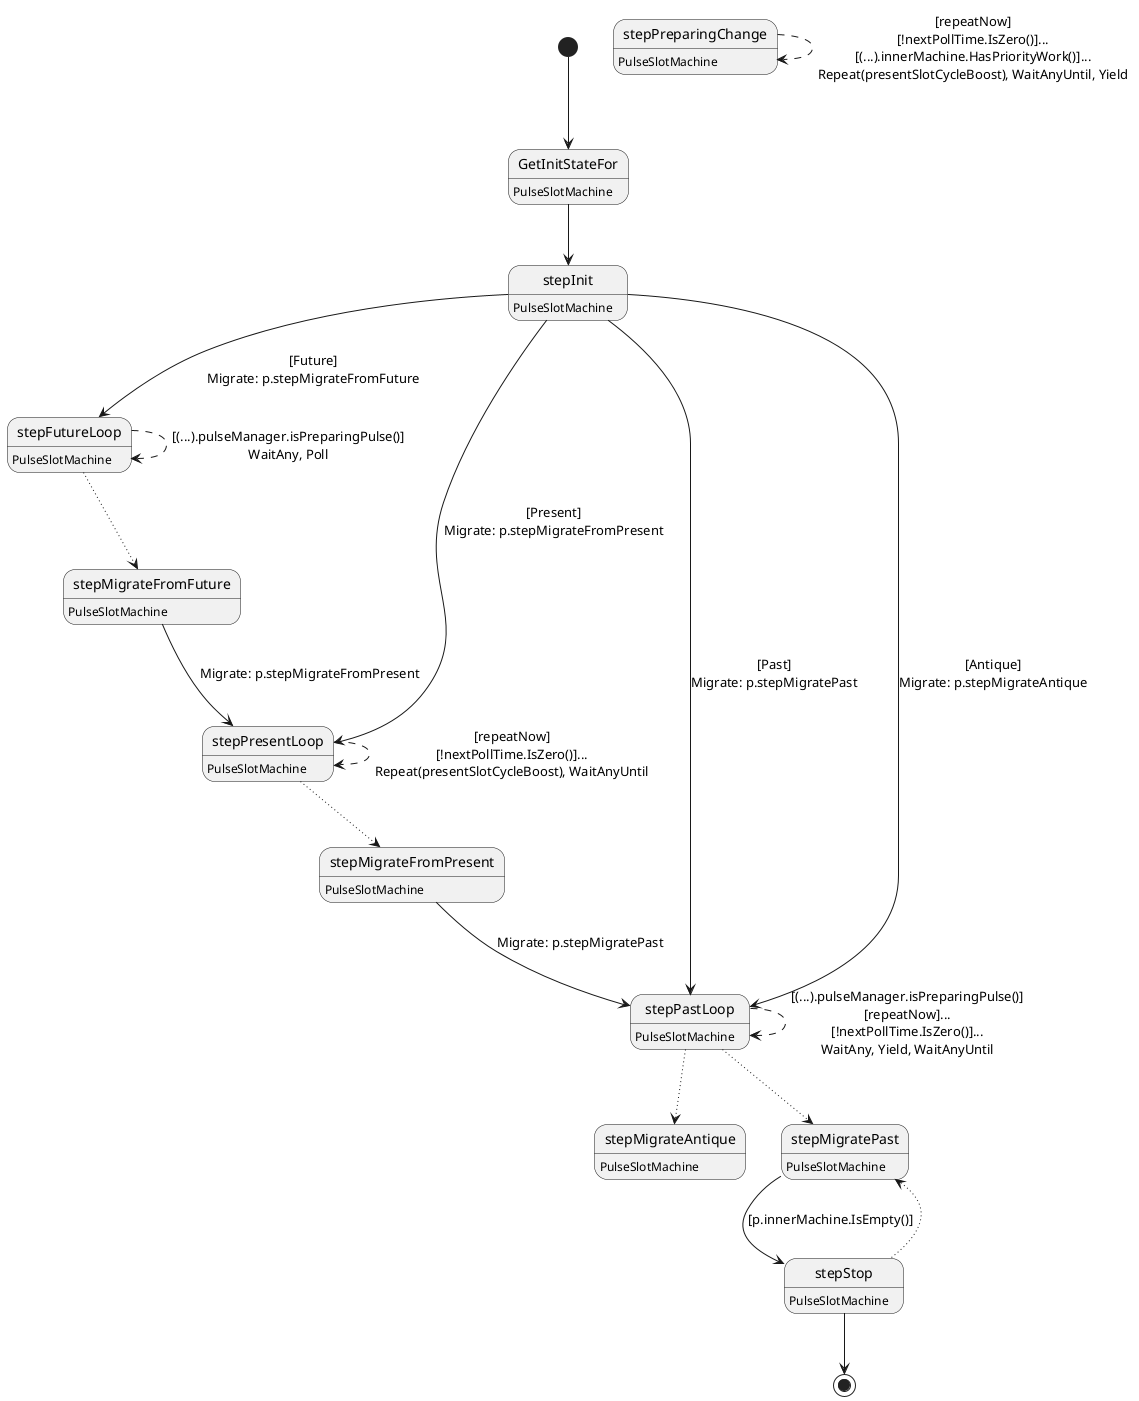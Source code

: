 @startuml
state "GetInitStateFor" as T00_S001
T00_S001 : PulseSlotMachine
[*] --> T00_S001
T00_S001 --> T00_S002
state "stepFutureLoop" as T00_S004
T00_S004 : PulseSlotMachine
T00_S004 --[dotted]> T00_S005
T00_S004 --[dashed]> T00_S004 : [(...).pulseManager.isPreparingPulse()]\nWaitAny, Poll
state "stepInit" as T00_S002
T00_S002 : PulseSlotMachine
T00_S002 --> T00_S004 : [Future]\nMigrate: p.stepMigrateFromFuture
T00_S002 --> T00_S006 : [Present]\nMigrate: p.stepMigrateFromPresent
T00_S002 --> T00_S009 : [Past]\nMigrate: p.stepMigratePast
T00_S002 --> T00_S009 : [Antique]\nMigrate: p.stepMigrateAntique
state "stepMigrateAntique" as T00_S011
T00_S011 : PulseSlotMachine
state "stepMigrateFromFuture" as T00_S005
T00_S005 : PulseSlotMachine
T00_S005 --> T00_S006 : Migrate: p.stepMigrateFromPresent
state "stepMigrateFromPresent" as T00_S008
T00_S008 : PulseSlotMachine
T00_S008 --> T00_S009 : Migrate: p.stepMigratePast
state "stepMigratePast" as T00_S010
T00_S010 : PulseSlotMachine
T00_S010 --> T00_S003 : [p.innerMachine.IsEmpty()]
state "stepPastLoop" as T00_S009
T00_S009 : PulseSlotMachine
T00_S009 --[dotted]> T00_S011
T00_S009 --[dotted]> T00_S010
T00_S009 --[dashed]> T00_S009 : [(...).pulseManager.isPreparingPulse()]\n[repeatNow]...\n[!nextPollTime.IsZero()]...\nWaitAny, Yield, WaitAnyUntil
state "stepPreparingChange" as T00_S007
T00_S007 : PulseSlotMachine
T00_S007 --[dashed]> T00_S007 : [repeatNow]\n[!nextPollTime.IsZero()]...\n[(...).innerMachine.HasPriorityWork()]...\nRepeat(presentSlotCycleBoost), WaitAnyUntil, Yield
state "stepPresentLoop" as T00_S006
T00_S006 : PulseSlotMachine
T00_S006 --[dotted]> T00_S008
T00_S006 --[dashed]> T00_S006 : [repeatNow]\n[!nextPollTime.IsZero()]...\nRepeat(presentSlotCycleBoost), WaitAnyUntil
state "stepStop" as T00_S003
T00_S003 : PulseSlotMachine
T00_S003 --[dotted]> T00_S010
T00_S003 --> [*]
@enduml
